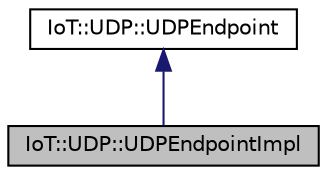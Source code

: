 digraph "IoT::UDP::UDPEndpointImpl"
{
 // LATEX_PDF_SIZE
  edge [fontname="Helvetica",fontsize="10",labelfontname="Helvetica",labelfontsize="10"];
  node [fontname="Helvetica",fontsize="10",shape=record];
  Node1 [label="IoT::UDP::UDPEndpointImpl",height=0.2,width=0.4,color="black", fillcolor="grey75", style="filled", fontcolor="black",tooltip="The default implementation of UDPEndpoint."];
  Node2 -> Node1 [dir="back",color="midnightblue",fontsize="10",style="solid",fontname="Helvetica"];
  Node2 [label="IoT::UDP::UDPEndpoint",height=0.2,width=0.4,color="black", fillcolor="white", style="filled",URL="$classIoT_1_1UDP_1_1UDPEndpoint.html",tooltip="The UDPEndpoint is used to receive and send UDP packets."];
}
